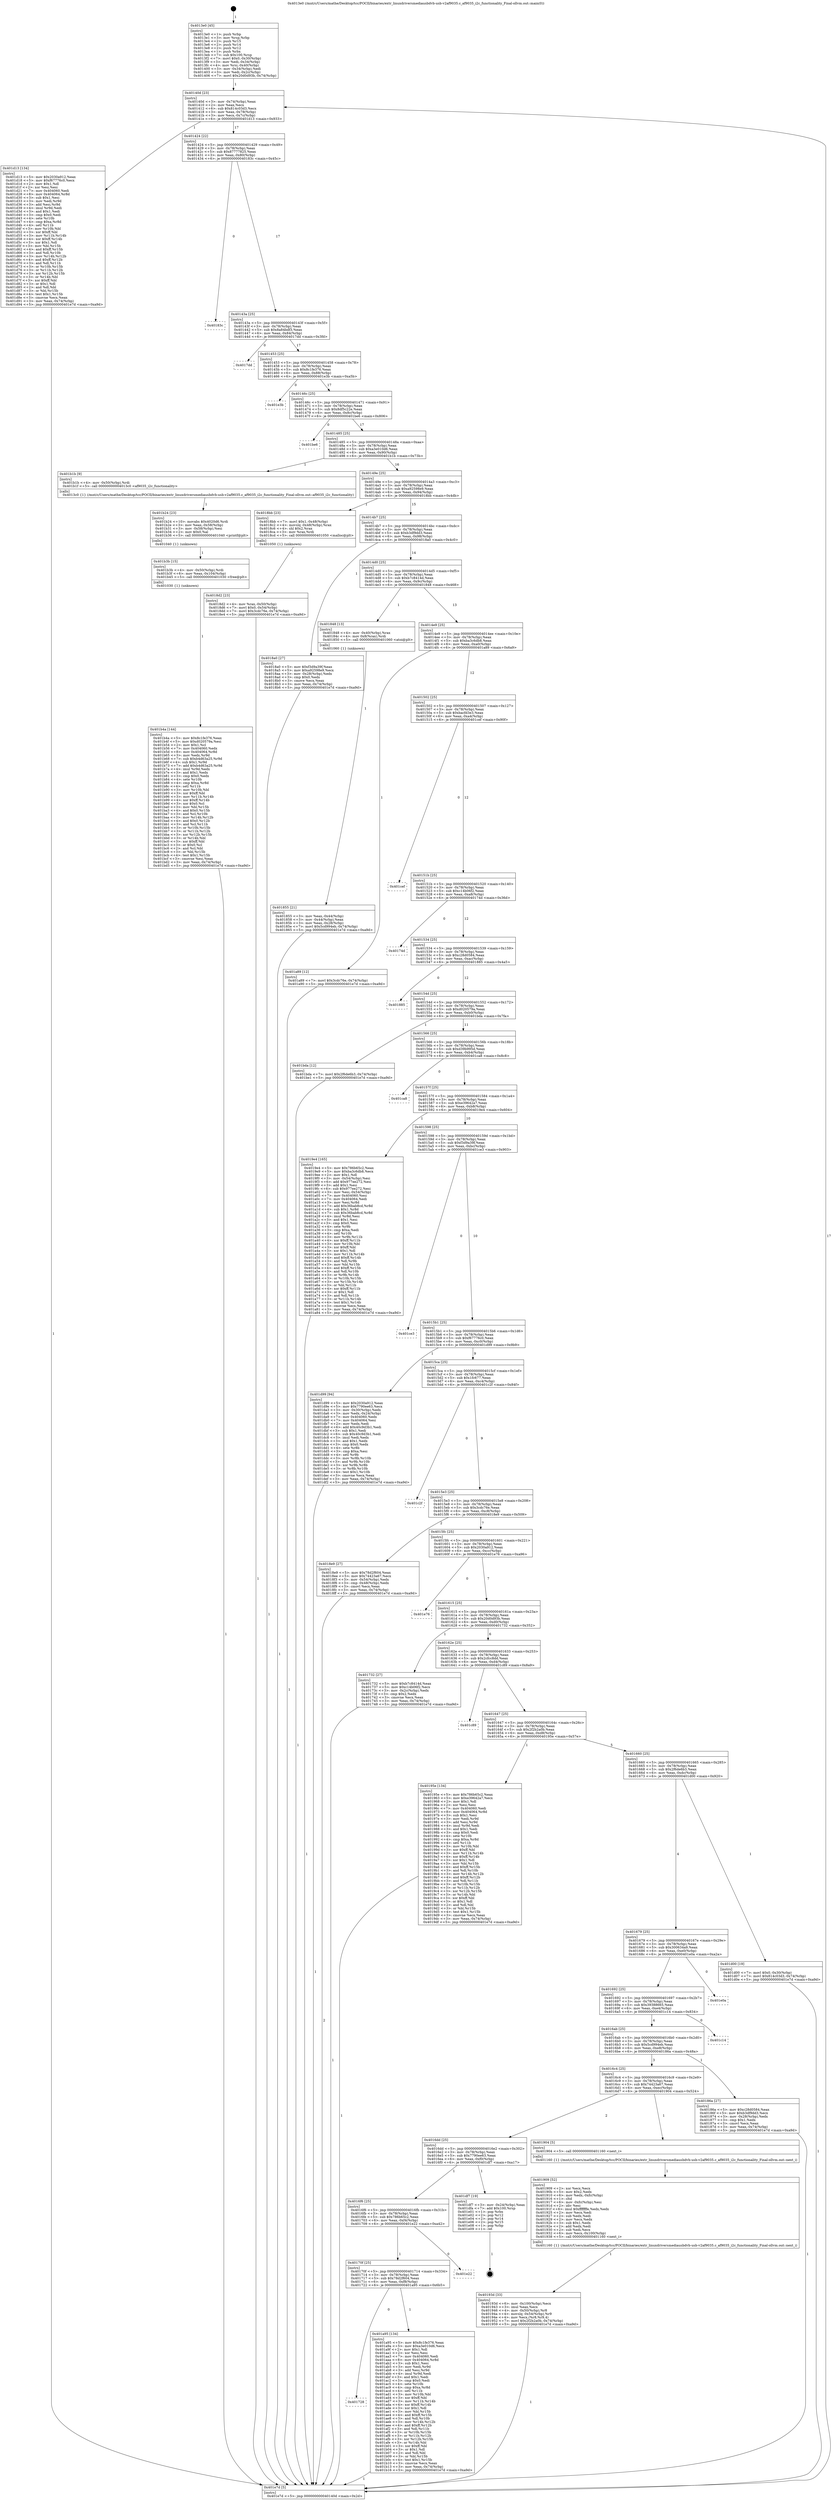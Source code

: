 digraph "0x4013e0" {
  label = "0x4013e0 (/mnt/c/Users/mathe/Desktop/tcc/POCII/binaries/extr_linuxdriversmediausbdvb-usb-v2af9035.c_af9035_i2c_functionality_Final-ollvm.out::main(0))"
  labelloc = "t"
  node[shape=record]

  Entry [label="",width=0.3,height=0.3,shape=circle,fillcolor=black,style=filled]
  "0x40140d" [label="{
     0x40140d [23]\l
     | [instrs]\l
     &nbsp;&nbsp;0x40140d \<+3\>: mov -0x74(%rbp),%eax\l
     &nbsp;&nbsp;0x401410 \<+2\>: mov %eax,%ecx\l
     &nbsp;&nbsp;0x401412 \<+6\>: sub $0x814c03d3,%ecx\l
     &nbsp;&nbsp;0x401418 \<+3\>: mov %eax,-0x78(%rbp)\l
     &nbsp;&nbsp;0x40141b \<+3\>: mov %ecx,-0x7c(%rbp)\l
     &nbsp;&nbsp;0x40141e \<+6\>: je 0000000000401d13 \<main+0x933\>\l
  }"]
  "0x401d13" [label="{
     0x401d13 [134]\l
     | [instrs]\l
     &nbsp;&nbsp;0x401d13 \<+5\>: mov $0x2030a912,%eax\l
     &nbsp;&nbsp;0x401d18 \<+5\>: mov $0xf67776c0,%ecx\l
     &nbsp;&nbsp;0x401d1d \<+2\>: mov $0x1,%dl\l
     &nbsp;&nbsp;0x401d1f \<+2\>: xor %esi,%esi\l
     &nbsp;&nbsp;0x401d21 \<+7\>: mov 0x404060,%edi\l
     &nbsp;&nbsp;0x401d28 \<+8\>: mov 0x404064,%r8d\l
     &nbsp;&nbsp;0x401d30 \<+3\>: sub $0x1,%esi\l
     &nbsp;&nbsp;0x401d33 \<+3\>: mov %edi,%r9d\l
     &nbsp;&nbsp;0x401d36 \<+3\>: add %esi,%r9d\l
     &nbsp;&nbsp;0x401d39 \<+4\>: imul %r9d,%edi\l
     &nbsp;&nbsp;0x401d3d \<+3\>: and $0x1,%edi\l
     &nbsp;&nbsp;0x401d40 \<+3\>: cmp $0x0,%edi\l
     &nbsp;&nbsp;0x401d43 \<+4\>: sete %r10b\l
     &nbsp;&nbsp;0x401d47 \<+4\>: cmp $0xa,%r8d\l
     &nbsp;&nbsp;0x401d4b \<+4\>: setl %r11b\l
     &nbsp;&nbsp;0x401d4f \<+3\>: mov %r10b,%bl\l
     &nbsp;&nbsp;0x401d52 \<+3\>: xor $0xff,%bl\l
     &nbsp;&nbsp;0x401d55 \<+3\>: mov %r11b,%r14b\l
     &nbsp;&nbsp;0x401d58 \<+4\>: xor $0xff,%r14b\l
     &nbsp;&nbsp;0x401d5c \<+3\>: xor $0x1,%dl\l
     &nbsp;&nbsp;0x401d5f \<+3\>: mov %bl,%r15b\l
     &nbsp;&nbsp;0x401d62 \<+4\>: and $0xff,%r15b\l
     &nbsp;&nbsp;0x401d66 \<+3\>: and %dl,%r10b\l
     &nbsp;&nbsp;0x401d69 \<+3\>: mov %r14b,%r12b\l
     &nbsp;&nbsp;0x401d6c \<+4\>: and $0xff,%r12b\l
     &nbsp;&nbsp;0x401d70 \<+3\>: and %dl,%r11b\l
     &nbsp;&nbsp;0x401d73 \<+3\>: or %r10b,%r15b\l
     &nbsp;&nbsp;0x401d76 \<+3\>: or %r11b,%r12b\l
     &nbsp;&nbsp;0x401d79 \<+3\>: xor %r12b,%r15b\l
     &nbsp;&nbsp;0x401d7c \<+3\>: or %r14b,%bl\l
     &nbsp;&nbsp;0x401d7f \<+3\>: xor $0xff,%bl\l
     &nbsp;&nbsp;0x401d82 \<+3\>: or $0x1,%dl\l
     &nbsp;&nbsp;0x401d85 \<+2\>: and %dl,%bl\l
     &nbsp;&nbsp;0x401d87 \<+3\>: or %bl,%r15b\l
     &nbsp;&nbsp;0x401d8a \<+4\>: test $0x1,%r15b\l
     &nbsp;&nbsp;0x401d8e \<+3\>: cmovne %ecx,%eax\l
     &nbsp;&nbsp;0x401d91 \<+3\>: mov %eax,-0x74(%rbp)\l
     &nbsp;&nbsp;0x401d94 \<+5\>: jmp 0000000000401e7d \<main+0xa9d\>\l
  }"]
  "0x401424" [label="{
     0x401424 [22]\l
     | [instrs]\l
     &nbsp;&nbsp;0x401424 \<+5\>: jmp 0000000000401429 \<main+0x49\>\l
     &nbsp;&nbsp;0x401429 \<+3\>: mov -0x78(%rbp),%eax\l
     &nbsp;&nbsp;0x40142c \<+5\>: sub $0x87777825,%eax\l
     &nbsp;&nbsp;0x401431 \<+3\>: mov %eax,-0x80(%rbp)\l
     &nbsp;&nbsp;0x401434 \<+6\>: je 000000000040183c \<main+0x45c\>\l
  }"]
  Exit [label="",width=0.3,height=0.3,shape=circle,fillcolor=black,style=filled,peripheries=2]
  "0x40183c" [label="{
     0x40183c\l
  }", style=dashed]
  "0x40143a" [label="{
     0x40143a [25]\l
     | [instrs]\l
     &nbsp;&nbsp;0x40143a \<+5\>: jmp 000000000040143f \<main+0x5f\>\l
     &nbsp;&nbsp;0x40143f \<+3\>: mov -0x78(%rbp),%eax\l
     &nbsp;&nbsp;0x401442 \<+5\>: sub $0x8a84bdf3,%eax\l
     &nbsp;&nbsp;0x401447 \<+6\>: mov %eax,-0x84(%rbp)\l
     &nbsp;&nbsp;0x40144d \<+6\>: je 00000000004017dd \<main+0x3fd\>\l
  }"]
  "0x401b4a" [label="{
     0x401b4a [144]\l
     | [instrs]\l
     &nbsp;&nbsp;0x401b4a \<+5\>: mov $0x8c1fe376,%eax\l
     &nbsp;&nbsp;0x401b4f \<+5\>: mov $0xd020579a,%esi\l
     &nbsp;&nbsp;0x401b54 \<+2\>: mov $0x1,%cl\l
     &nbsp;&nbsp;0x401b56 \<+7\>: mov 0x404060,%edx\l
     &nbsp;&nbsp;0x401b5d \<+8\>: mov 0x404064,%r8d\l
     &nbsp;&nbsp;0x401b65 \<+3\>: mov %edx,%r9d\l
     &nbsp;&nbsp;0x401b68 \<+7\>: sub $0xb4d63a25,%r9d\l
     &nbsp;&nbsp;0x401b6f \<+4\>: sub $0x1,%r9d\l
     &nbsp;&nbsp;0x401b73 \<+7\>: add $0xb4d63a25,%r9d\l
     &nbsp;&nbsp;0x401b7a \<+4\>: imul %r9d,%edx\l
     &nbsp;&nbsp;0x401b7e \<+3\>: and $0x1,%edx\l
     &nbsp;&nbsp;0x401b81 \<+3\>: cmp $0x0,%edx\l
     &nbsp;&nbsp;0x401b84 \<+4\>: sete %r10b\l
     &nbsp;&nbsp;0x401b88 \<+4\>: cmp $0xa,%r8d\l
     &nbsp;&nbsp;0x401b8c \<+4\>: setl %r11b\l
     &nbsp;&nbsp;0x401b90 \<+3\>: mov %r10b,%bl\l
     &nbsp;&nbsp;0x401b93 \<+3\>: xor $0xff,%bl\l
     &nbsp;&nbsp;0x401b96 \<+3\>: mov %r11b,%r14b\l
     &nbsp;&nbsp;0x401b99 \<+4\>: xor $0xff,%r14b\l
     &nbsp;&nbsp;0x401b9d \<+3\>: xor $0x0,%cl\l
     &nbsp;&nbsp;0x401ba0 \<+3\>: mov %bl,%r15b\l
     &nbsp;&nbsp;0x401ba3 \<+4\>: and $0x0,%r15b\l
     &nbsp;&nbsp;0x401ba7 \<+3\>: and %cl,%r10b\l
     &nbsp;&nbsp;0x401baa \<+3\>: mov %r14b,%r12b\l
     &nbsp;&nbsp;0x401bad \<+4\>: and $0x0,%r12b\l
     &nbsp;&nbsp;0x401bb1 \<+3\>: and %cl,%r11b\l
     &nbsp;&nbsp;0x401bb4 \<+3\>: or %r10b,%r15b\l
     &nbsp;&nbsp;0x401bb7 \<+3\>: or %r11b,%r12b\l
     &nbsp;&nbsp;0x401bba \<+3\>: xor %r12b,%r15b\l
     &nbsp;&nbsp;0x401bbd \<+3\>: or %r14b,%bl\l
     &nbsp;&nbsp;0x401bc0 \<+3\>: xor $0xff,%bl\l
     &nbsp;&nbsp;0x401bc3 \<+3\>: or $0x0,%cl\l
     &nbsp;&nbsp;0x401bc6 \<+2\>: and %cl,%bl\l
     &nbsp;&nbsp;0x401bc8 \<+3\>: or %bl,%r15b\l
     &nbsp;&nbsp;0x401bcb \<+4\>: test $0x1,%r15b\l
     &nbsp;&nbsp;0x401bcf \<+3\>: cmovne %esi,%eax\l
     &nbsp;&nbsp;0x401bd2 \<+3\>: mov %eax,-0x74(%rbp)\l
     &nbsp;&nbsp;0x401bd5 \<+5\>: jmp 0000000000401e7d \<main+0xa9d\>\l
  }"]
  "0x4017dd" [label="{
     0x4017dd\l
  }", style=dashed]
  "0x401453" [label="{
     0x401453 [25]\l
     | [instrs]\l
     &nbsp;&nbsp;0x401453 \<+5\>: jmp 0000000000401458 \<main+0x78\>\l
     &nbsp;&nbsp;0x401458 \<+3\>: mov -0x78(%rbp),%eax\l
     &nbsp;&nbsp;0x40145b \<+5\>: sub $0x8c1fe376,%eax\l
     &nbsp;&nbsp;0x401460 \<+6\>: mov %eax,-0x88(%rbp)\l
     &nbsp;&nbsp;0x401466 \<+6\>: je 0000000000401e3b \<main+0xa5b\>\l
  }"]
  "0x401b3b" [label="{
     0x401b3b [15]\l
     | [instrs]\l
     &nbsp;&nbsp;0x401b3b \<+4\>: mov -0x50(%rbp),%rdi\l
     &nbsp;&nbsp;0x401b3f \<+6\>: mov %eax,-0x104(%rbp)\l
     &nbsp;&nbsp;0x401b45 \<+5\>: call 0000000000401030 \<free@plt\>\l
     | [calls]\l
     &nbsp;&nbsp;0x401030 \{1\} (unknown)\l
  }"]
  "0x401e3b" [label="{
     0x401e3b\l
  }", style=dashed]
  "0x40146c" [label="{
     0x40146c [25]\l
     | [instrs]\l
     &nbsp;&nbsp;0x40146c \<+5\>: jmp 0000000000401471 \<main+0x91\>\l
     &nbsp;&nbsp;0x401471 \<+3\>: mov -0x78(%rbp),%eax\l
     &nbsp;&nbsp;0x401474 \<+5\>: sub $0x8df5c22e,%eax\l
     &nbsp;&nbsp;0x401479 \<+6\>: mov %eax,-0x8c(%rbp)\l
     &nbsp;&nbsp;0x40147f \<+6\>: je 0000000000401be6 \<main+0x806\>\l
  }"]
  "0x401b24" [label="{
     0x401b24 [23]\l
     | [instrs]\l
     &nbsp;&nbsp;0x401b24 \<+10\>: movabs $0x4020d6,%rdi\l
     &nbsp;&nbsp;0x401b2e \<+3\>: mov %eax,-0x58(%rbp)\l
     &nbsp;&nbsp;0x401b31 \<+3\>: mov -0x58(%rbp),%esi\l
     &nbsp;&nbsp;0x401b34 \<+2\>: mov $0x0,%al\l
     &nbsp;&nbsp;0x401b36 \<+5\>: call 0000000000401040 \<printf@plt\>\l
     | [calls]\l
     &nbsp;&nbsp;0x401040 \{1\} (unknown)\l
  }"]
  "0x401be6" [label="{
     0x401be6\l
  }", style=dashed]
  "0x401485" [label="{
     0x401485 [25]\l
     | [instrs]\l
     &nbsp;&nbsp;0x401485 \<+5\>: jmp 000000000040148a \<main+0xaa\>\l
     &nbsp;&nbsp;0x40148a \<+3\>: mov -0x78(%rbp),%eax\l
     &nbsp;&nbsp;0x40148d \<+5\>: sub $0xa3e010d6,%eax\l
     &nbsp;&nbsp;0x401492 \<+6\>: mov %eax,-0x90(%rbp)\l
     &nbsp;&nbsp;0x401498 \<+6\>: je 0000000000401b1b \<main+0x73b\>\l
  }"]
  "0x401728" [label="{
     0x401728\l
  }", style=dashed]
  "0x401b1b" [label="{
     0x401b1b [9]\l
     | [instrs]\l
     &nbsp;&nbsp;0x401b1b \<+4\>: mov -0x50(%rbp),%rdi\l
     &nbsp;&nbsp;0x401b1f \<+5\>: call 00000000004013c0 \<af9035_i2c_functionality\>\l
     | [calls]\l
     &nbsp;&nbsp;0x4013c0 \{1\} (/mnt/c/Users/mathe/Desktop/tcc/POCII/binaries/extr_linuxdriversmediausbdvb-usb-v2af9035.c_af9035_i2c_functionality_Final-ollvm.out::af9035_i2c_functionality)\l
  }"]
  "0x40149e" [label="{
     0x40149e [25]\l
     | [instrs]\l
     &nbsp;&nbsp;0x40149e \<+5\>: jmp 00000000004014a3 \<main+0xc3\>\l
     &nbsp;&nbsp;0x4014a3 \<+3\>: mov -0x78(%rbp),%eax\l
     &nbsp;&nbsp;0x4014a6 \<+5\>: sub $0xa92598e9,%eax\l
     &nbsp;&nbsp;0x4014ab \<+6\>: mov %eax,-0x94(%rbp)\l
     &nbsp;&nbsp;0x4014b1 \<+6\>: je 00000000004018bb \<main+0x4db\>\l
  }"]
  "0x401a95" [label="{
     0x401a95 [134]\l
     | [instrs]\l
     &nbsp;&nbsp;0x401a95 \<+5\>: mov $0x8c1fe376,%eax\l
     &nbsp;&nbsp;0x401a9a \<+5\>: mov $0xa3e010d6,%ecx\l
     &nbsp;&nbsp;0x401a9f \<+2\>: mov $0x1,%dl\l
     &nbsp;&nbsp;0x401aa1 \<+2\>: xor %esi,%esi\l
     &nbsp;&nbsp;0x401aa3 \<+7\>: mov 0x404060,%edi\l
     &nbsp;&nbsp;0x401aaa \<+8\>: mov 0x404064,%r8d\l
     &nbsp;&nbsp;0x401ab2 \<+3\>: sub $0x1,%esi\l
     &nbsp;&nbsp;0x401ab5 \<+3\>: mov %edi,%r9d\l
     &nbsp;&nbsp;0x401ab8 \<+3\>: add %esi,%r9d\l
     &nbsp;&nbsp;0x401abb \<+4\>: imul %r9d,%edi\l
     &nbsp;&nbsp;0x401abf \<+3\>: and $0x1,%edi\l
     &nbsp;&nbsp;0x401ac2 \<+3\>: cmp $0x0,%edi\l
     &nbsp;&nbsp;0x401ac5 \<+4\>: sete %r10b\l
     &nbsp;&nbsp;0x401ac9 \<+4\>: cmp $0xa,%r8d\l
     &nbsp;&nbsp;0x401acd \<+4\>: setl %r11b\l
     &nbsp;&nbsp;0x401ad1 \<+3\>: mov %r10b,%bl\l
     &nbsp;&nbsp;0x401ad4 \<+3\>: xor $0xff,%bl\l
     &nbsp;&nbsp;0x401ad7 \<+3\>: mov %r11b,%r14b\l
     &nbsp;&nbsp;0x401ada \<+4\>: xor $0xff,%r14b\l
     &nbsp;&nbsp;0x401ade \<+3\>: xor $0x1,%dl\l
     &nbsp;&nbsp;0x401ae1 \<+3\>: mov %bl,%r15b\l
     &nbsp;&nbsp;0x401ae4 \<+4\>: and $0xff,%r15b\l
     &nbsp;&nbsp;0x401ae8 \<+3\>: and %dl,%r10b\l
     &nbsp;&nbsp;0x401aeb \<+3\>: mov %r14b,%r12b\l
     &nbsp;&nbsp;0x401aee \<+4\>: and $0xff,%r12b\l
     &nbsp;&nbsp;0x401af2 \<+3\>: and %dl,%r11b\l
     &nbsp;&nbsp;0x401af5 \<+3\>: or %r10b,%r15b\l
     &nbsp;&nbsp;0x401af8 \<+3\>: or %r11b,%r12b\l
     &nbsp;&nbsp;0x401afb \<+3\>: xor %r12b,%r15b\l
     &nbsp;&nbsp;0x401afe \<+3\>: or %r14b,%bl\l
     &nbsp;&nbsp;0x401b01 \<+3\>: xor $0xff,%bl\l
     &nbsp;&nbsp;0x401b04 \<+3\>: or $0x1,%dl\l
     &nbsp;&nbsp;0x401b07 \<+2\>: and %dl,%bl\l
     &nbsp;&nbsp;0x401b09 \<+3\>: or %bl,%r15b\l
     &nbsp;&nbsp;0x401b0c \<+4\>: test $0x1,%r15b\l
     &nbsp;&nbsp;0x401b10 \<+3\>: cmovne %ecx,%eax\l
     &nbsp;&nbsp;0x401b13 \<+3\>: mov %eax,-0x74(%rbp)\l
     &nbsp;&nbsp;0x401b16 \<+5\>: jmp 0000000000401e7d \<main+0xa9d\>\l
  }"]
  "0x4018bb" [label="{
     0x4018bb [23]\l
     | [instrs]\l
     &nbsp;&nbsp;0x4018bb \<+7\>: movl $0x1,-0x48(%rbp)\l
     &nbsp;&nbsp;0x4018c2 \<+4\>: movslq -0x48(%rbp),%rax\l
     &nbsp;&nbsp;0x4018c6 \<+4\>: shl $0x2,%rax\l
     &nbsp;&nbsp;0x4018ca \<+3\>: mov %rax,%rdi\l
     &nbsp;&nbsp;0x4018cd \<+5\>: call 0000000000401050 \<malloc@plt\>\l
     | [calls]\l
     &nbsp;&nbsp;0x401050 \{1\} (unknown)\l
  }"]
  "0x4014b7" [label="{
     0x4014b7 [25]\l
     | [instrs]\l
     &nbsp;&nbsp;0x4014b7 \<+5\>: jmp 00000000004014bc \<main+0xdc\>\l
     &nbsp;&nbsp;0x4014bc \<+3\>: mov -0x78(%rbp),%eax\l
     &nbsp;&nbsp;0x4014bf \<+5\>: sub $0xb3df9dd3,%eax\l
     &nbsp;&nbsp;0x4014c4 \<+6\>: mov %eax,-0x98(%rbp)\l
     &nbsp;&nbsp;0x4014ca \<+6\>: je 00000000004018a0 \<main+0x4c0\>\l
  }"]
  "0x40170f" [label="{
     0x40170f [25]\l
     | [instrs]\l
     &nbsp;&nbsp;0x40170f \<+5\>: jmp 0000000000401714 \<main+0x334\>\l
     &nbsp;&nbsp;0x401714 \<+3\>: mov -0x78(%rbp),%eax\l
     &nbsp;&nbsp;0x401717 \<+5\>: sub $0x78d2f604,%eax\l
     &nbsp;&nbsp;0x40171c \<+6\>: mov %eax,-0xf8(%rbp)\l
     &nbsp;&nbsp;0x401722 \<+6\>: je 0000000000401a95 \<main+0x6b5\>\l
  }"]
  "0x4018a0" [label="{
     0x4018a0 [27]\l
     | [instrs]\l
     &nbsp;&nbsp;0x4018a0 \<+5\>: mov $0xf3d9a39f,%eax\l
     &nbsp;&nbsp;0x4018a5 \<+5\>: mov $0xa92598e9,%ecx\l
     &nbsp;&nbsp;0x4018aa \<+3\>: mov -0x28(%rbp),%edx\l
     &nbsp;&nbsp;0x4018ad \<+3\>: cmp $0x0,%edx\l
     &nbsp;&nbsp;0x4018b0 \<+3\>: cmove %ecx,%eax\l
     &nbsp;&nbsp;0x4018b3 \<+3\>: mov %eax,-0x74(%rbp)\l
     &nbsp;&nbsp;0x4018b6 \<+5\>: jmp 0000000000401e7d \<main+0xa9d\>\l
  }"]
  "0x4014d0" [label="{
     0x4014d0 [25]\l
     | [instrs]\l
     &nbsp;&nbsp;0x4014d0 \<+5\>: jmp 00000000004014d5 \<main+0xf5\>\l
     &nbsp;&nbsp;0x4014d5 \<+3\>: mov -0x78(%rbp),%eax\l
     &nbsp;&nbsp;0x4014d8 \<+5\>: sub $0xb7c8414d,%eax\l
     &nbsp;&nbsp;0x4014dd \<+6\>: mov %eax,-0x9c(%rbp)\l
     &nbsp;&nbsp;0x4014e3 \<+6\>: je 0000000000401848 \<main+0x468\>\l
  }"]
  "0x401e22" [label="{
     0x401e22\l
  }", style=dashed]
  "0x401848" [label="{
     0x401848 [13]\l
     | [instrs]\l
     &nbsp;&nbsp;0x401848 \<+4\>: mov -0x40(%rbp),%rax\l
     &nbsp;&nbsp;0x40184c \<+4\>: mov 0x8(%rax),%rdi\l
     &nbsp;&nbsp;0x401850 \<+5\>: call 0000000000401060 \<atoi@plt\>\l
     | [calls]\l
     &nbsp;&nbsp;0x401060 \{1\} (unknown)\l
  }"]
  "0x4014e9" [label="{
     0x4014e9 [25]\l
     | [instrs]\l
     &nbsp;&nbsp;0x4014e9 \<+5\>: jmp 00000000004014ee \<main+0x10e\>\l
     &nbsp;&nbsp;0x4014ee \<+3\>: mov -0x78(%rbp),%eax\l
     &nbsp;&nbsp;0x4014f1 \<+5\>: sub $0xba3c6db8,%eax\l
     &nbsp;&nbsp;0x4014f6 \<+6\>: mov %eax,-0xa0(%rbp)\l
     &nbsp;&nbsp;0x4014fc \<+6\>: je 0000000000401a89 \<main+0x6a9\>\l
  }"]
  "0x4016f6" [label="{
     0x4016f6 [25]\l
     | [instrs]\l
     &nbsp;&nbsp;0x4016f6 \<+5\>: jmp 00000000004016fb \<main+0x31b\>\l
     &nbsp;&nbsp;0x4016fb \<+3\>: mov -0x78(%rbp),%eax\l
     &nbsp;&nbsp;0x4016fe \<+5\>: sub $0x786b65c2,%eax\l
     &nbsp;&nbsp;0x401703 \<+6\>: mov %eax,-0xf4(%rbp)\l
     &nbsp;&nbsp;0x401709 \<+6\>: je 0000000000401e22 \<main+0xa42\>\l
  }"]
  "0x401a89" [label="{
     0x401a89 [12]\l
     | [instrs]\l
     &nbsp;&nbsp;0x401a89 \<+7\>: movl $0x3cdc76e,-0x74(%rbp)\l
     &nbsp;&nbsp;0x401a90 \<+5\>: jmp 0000000000401e7d \<main+0xa9d\>\l
  }"]
  "0x401502" [label="{
     0x401502 [25]\l
     | [instrs]\l
     &nbsp;&nbsp;0x401502 \<+5\>: jmp 0000000000401507 \<main+0x127\>\l
     &nbsp;&nbsp;0x401507 \<+3\>: mov -0x78(%rbp),%eax\l
     &nbsp;&nbsp;0x40150a \<+5\>: sub $0xbacfd3e3,%eax\l
     &nbsp;&nbsp;0x40150f \<+6\>: mov %eax,-0xa4(%rbp)\l
     &nbsp;&nbsp;0x401515 \<+6\>: je 0000000000401cef \<main+0x90f\>\l
  }"]
  "0x401df7" [label="{
     0x401df7 [19]\l
     | [instrs]\l
     &nbsp;&nbsp;0x401df7 \<+3\>: mov -0x24(%rbp),%eax\l
     &nbsp;&nbsp;0x401dfa \<+7\>: add $0x100,%rsp\l
     &nbsp;&nbsp;0x401e01 \<+1\>: pop %rbx\l
     &nbsp;&nbsp;0x401e02 \<+2\>: pop %r12\l
     &nbsp;&nbsp;0x401e04 \<+2\>: pop %r14\l
     &nbsp;&nbsp;0x401e06 \<+2\>: pop %r15\l
     &nbsp;&nbsp;0x401e08 \<+1\>: pop %rbp\l
     &nbsp;&nbsp;0x401e09 \<+1\>: ret\l
  }"]
  "0x401cef" [label="{
     0x401cef\l
  }", style=dashed]
  "0x40151b" [label="{
     0x40151b [25]\l
     | [instrs]\l
     &nbsp;&nbsp;0x40151b \<+5\>: jmp 0000000000401520 \<main+0x140\>\l
     &nbsp;&nbsp;0x401520 \<+3\>: mov -0x78(%rbp),%eax\l
     &nbsp;&nbsp;0x401523 \<+5\>: sub $0xc14b06f2,%eax\l
     &nbsp;&nbsp;0x401528 \<+6\>: mov %eax,-0xa8(%rbp)\l
     &nbsp;&nbsp;0x40152e \<+6\>: je 000000000040174d \<main+0x36d\>\l
  }"]
  "0x40193d" [label="{
     0x40193d [33]\l
     | [instrs]\l
     &nbsp;&nbsp;0x40193d \<+6\>: mov -0x100(%rbp),%ecx\l
     &nbsp;&nbsp;0x401943 \<+3\>: imul %eax,%ecx\l
     &nbsp;&nbsp;0x401946 \<+4\>: mov -0x50(%rbp),%r8\l
     &nbsp;&nbsp;0x40194a \<+4\>: movslq -0x54(%rbp),%r9\l
     &nbsp;&nbsp;0x40194e \<+4\>: mov %ecx,(%r8,%r9,4)\l
     &nbsp;&nbsp;0x401952 \<+7\>: movl $0x2f2b2a0b,-0x74(%rbp)\l
     &nbsp;&nbsp;0x401959 \<+5\>: jmp 0000000000401e7d \<main+0xa9d\>\l
  }"]
  "0x40174d" [label="{
     0x40174d\l
  }", style=dashed]
  "0x401534" [label="{
     0x401534 [25]\l
     | [instrs]\l
     &nbsp;&nbsp;0x401534 \<+5\>: jmp 0000000000401539 \<main+0x159\>\l
     &nbsp;&nbsp;0x401539 \<+3\>: mov -0x78(%rbp),%eax\l
     &nbsp;&nbsp;0x40153c \<+5\>: sub $0xc28d0584,%eax\l
     &nbsp;&nbsp;0x401541 \<+6\>: mov %eax,-0xac(%rbp)\l
     &nbsp;&nbsp;0x401547 \<+6\>: je 0000000000401885 \<main+0x4a5\>\l
  }"]
  "0x401909" [label="{
     0x401909 [52]\l
     | [instrs]\l
     &nbsp;&nbsp;0x401909 \<+2\>: xor %ecx,%ecx\l
     &nbsp;&nbsp;0x40190b \<+5\>: mov $0x2,%edx\l
     &nbsp;&nbsp;0x401910 \<+6\>: mov %edx,-0xfc(%rbp)\l
     &nbsp;&nbsp;0x401916 \<+1\>: cltd\l
     &nbsp;&nbsp;0x401917 \<+6\>: mov -0xfc(%rbp),%esi\l
     &nbsp;&nbsp;0x40191d \<+2\>: idiv %esi\l
     &nbsp;&nbsp;0x40191f \<+6\>: imul $0xfffffffe,%edx,%edx\l
     &nbsp;&nbsp;0x401925 \<+2\>: mov %ecx,%edi\l
     &nbsp;&nbsp;0x401927 \<+2\>: sub %edx,%edi\l
     &nbsp;&nbsp;0x401929 \<+2\>: mov %ecx,%edx\l
     &nbsp;&nbsp;0x40192b \<+3\>: sub $0x1,%edx\l
     &nbsp;&nbsp;0x40192e \<+2\>: add %edx,%edi\l
     &nbsp;&nbsp;0x401930 \<+2\>: sub %edi,%ecx\l
     &nbsp;&nbsp;0x401932 \<+6\>: mov %ecx,-0x100(%rbp)\l
     &nbsp;&nbsp;0x401938 \<+5\>: call 0000000000401160 \<next_i\>\l
     | [calls]\l
     &nbsp;&nbsp;0x401160 \{1\} (/mnt/c/Users/mathe/Desktop/tcc/POCII/binaries/extr_linuxdriversmediausbdvb-usb-v2af9035.c_af9035_i2c_functionality_Final-ollvm.out::next_i)\l
  }"]
  "0x401885" [label="{
     0x401885\l
  }", style=dashed]
  "0x40154d" [label="{
     0x40154d [25]\l
     | [instrs]\l
     &nbsp;&nbsp;0x40154d \<+5\>: jmp 0000000000401552 \<main+0x172\>\l
     &nbsp;&nbsp;0x401552 \<+3\>: mov -0x78(%rbp),%eax\l
     &nbsp;&nbsp;0x401555 \<+5\>: sub $0xd020579a,%eax\l
     &nbsp;&nbsp;0x40155a \<+6\>: mov %eax,-0xb0(%rbp)\l
     &nbsp;&nbsp;0x401560 \<+6\>: je 0000000000401bda \<main+0x7fa\>\l
  }"]
  "0x4016dd" [label="{
     0x4016dd [25]\l
     | [instrs]\l
     &nbsp;&nbsp;0x4016dd \<+5\>: jmp 00000000004016e2 \<main+0x302\>\l
     &nbsp;&nbsp;0x4016e2 \<+3\>: mov -0x78(%rbp),%eax\l
     &nbsp;&nbsp;0x4016e5 \<+5\>: sub $0x7790ee63,%eax\l
     &nbsp;&nbsp;0x4016ea \<+6\>: mov %eax,-0xf0(%rbp)\l
     &nbsp;&nbsp;0x4016f0 \<+6\>: je 0000000000401df7 \<main+0xa17\>\l
  }"]
  "0x401bda" [label="{
     0x401bda [12]\l
     | [instrs]\l
     &nbsp;&nbsp;0x401bda \<+7\>: movl $0x2f6de6b3,-0x74(%rbp)\l
     &nbsp;&nbsp;0x401be1 \<+5\>: jmp 0000000000401e7d \<main+0xa9d\>\l
  }"]
  "0x401566" [label="{
     0x401566 [25]\l
     | [instrs]\l
     &nbsp;&nbsp;0x401566 \<+5\>: jmp 000000000040156b \<main+0x18b\>\l
     &nbsp;&nbsp;0x40156b \<+3\>: mov -0x78(%rbp),%eax\l
     &nbsp;&nbsp;0x40156e \<+5\>: sub $0xd39b995d,%eax\l
     &nbsp;&nbsp;0x401573 \<+6\>: mov %eax,-0xb4(%rbp)\l
     &nbsp;&nbsp;0x401579 \<+6\>: je 0000000000401ca8 \<main+0x8c8\>\l
  }"]
  "0x401904" [label="{
     0x401904 [5]\l
     | [instrs]\l
     &nbsp;&nbsp;0x401904 \<+5\>: call 0000000000401160 \<next_i\>\l
     | [calls]\l
     &nbsp;&nbsp;0x401160 \{1\} (/mnt/c/Users/mathe/Desktop/tcc/POCII/binaries/extr_linuxdriversmediausbdvb-usb-v2af9035.c_af9035_i2c_functionality_Final-ollvm.out::next_i)\l
  }"]
  "0x401ca8" [label="{
     0x401ca8\l
  }", style=dashed]
  "0x40157f" [label="{
     0x40157f [25]\l
     | [instrs]\l
     &nbsp;&nbsp;0x40157f \<+5\>: jmp 0000000000401584 \<main+0x1a4\>\l
     &nbsp;&nbsp;0x401584 \<+3\>: mov -0x78(%rbp),%eax\l
     &nbsp;&nbsp;0x401587 \<+5\>: sub $0xe39642a7,%eax\l
     &nbsp;&nbsp;0x40158c \<+6\>: mov %eax,-0xb8(%rbp)\l
     &nbsp;&nbsp;0x401592 \<+6\>: je 00000000004019e4 \<main+0x604\>\l
  }"]
  "0x4018d2" [label="{
     0x4018d2 [23]\l
     | [instrs]\l
     &nbsp;&nbsp;0x4018d2 \<+4\>: mov %rax,-0x50(%rbp)\l
     &nbsp;&nbsp;0x4018d6 \<+7\>: movl $0x0,-0x54(%rbp)\l
     &nbsp;&nbsp;0x4018dd \<+7\>: movl $0x3cdc76e,-0x74(%rbp)\l
     &nbsp;&nbsp;0x4018e4 \<+5\>: jmp 0000000000401e7d \<main+0xa9d\>\l
  }"]
  "0x4019e4" [label="{
     0x4019e4 [165]\l
     | [instrs]\l
     &nbsp;&nbsp;0x4019e4 \<+5\>: mov $0x786b65c2,%eax\l
     &nbsp;&nbsp;0x4019e9 \<+5\>: mov $0xba3c6db8,%ecx\l
     &nbsp;&nbsp;0x4019ee \<+2\>: mov $0x1,%dl\l
     &nbsp;&nbsp;0x4019f0 \<+3\>: mov -0x54(%rbp),%esi\l
     &nbsp;&nbsp;0x4019f3 \<+6\>: add $0x977ee272,%esi\l
     &nbsp;&nbsp;0x4019f9 \<+3\>: add $0x1,%esi\l
     &nbsp;&nbsp;0x4019fc \<+6\>: sub $0x977ee272,%esi\l
     &nbsp;&nbsp;0x401a02 \<+3\>: mov %esi,-0x54(%rbp)\l
     &nbsp;&nbsp;0x401a05 \<+7\>: mov 0x404060,%esi\l
     &nbsp;&nbsp;0x401a0c \<+7\>: mov 0x404064,%edi\l
     &nbsp;&nbsp;0x401a13 \<+3\>: mov %esi,%r8d\l
     &nbsp;&nbsp;0x401a16 \<+7\>: add $0x36bab8cd,%r8d\l
     &nbsp;&nbsp;0x401a1d \<+4\>: sub $0x1,%r8d\l
     &nbsp;&nbsp;0x401a21 \<+7\>: sub $0x36bab8cd,%r8d\l
     &nbsp;&nbsp;0x401a28 \<+4\>: imul %r8d,%esi\l
     &nbsp;&nbsp;0x401a2c \<+3\>: and $0x1,%esi\l
     &nbsp;&nbsp;0x401a2f \<+3\>: cmp $0x0,%esi\l
     &nbsp;&nbsp;0x401a32 \<+4\>: sete %r9b\l
     &nbsp;&nbsp;0x401a36 \<+3\>: cmp $0xa,%edi\l
     &nbsp;&nbsp;0x401a39 \<+4\>: setl %r10b\l
     &nbsp;&nbsp;0x401a3d \<+3\>: mov %r9b,%r11b\l
     &nbsp;&nbsp;0x401a40 \<+4\>: xor $0xff,%r11b\l
     &nbsp;&nbsp;0x401a44 \<+3\>: mov %r10b,%bl\l
     &nbsp;&nbsp;0x401a47 \<+3\>: xor $0xff,%bl\l
     &nbsp;&nbsp;0x401a4a \<+3\>: xor $0x1,%dl\l
     &nbsp;&nbsp;0x401a4d \<+3\>: mov %r11b,%r14b\l
     &nbsp;&nbsp;0x401a50 \<+4\>: and $0xff,%r14b\l
     &nbsp;&nbsp;0x401a54 \<+3\>: and %dl,%r9b\l
     &nbsp;&nbsp;0x401a57 \<+3\>: mov %bl,%r15b\l
     &nbsp;&nbsp;0x401a5a \<+4\>: and $0xff,%r15b\l
     &nbsp;&nbsp;0x401a5e \<+3\>: and %dl,%r10b\l
     &nbsp;&nbsp;0x401a61 \<+3\>: or %r9b,%r14b\l
     &nbsp;&nbsp;0x401a64 \<+3\>: or %r10b,%r15b\l
     &nbsp;&nbsp;0x401a67 \<+3\>: xor %r15b,%r14b\l
     &nbsp;&nbsp;0x401a6a \<+3\>: or %bl,%r11b\l
     &nbsp;&nbsp;0x401a6d \<+4\>: xor $0xff,%r11b\l
     &nbsp;&nbsp;0x401a71 \<+3\>: or $0x1,%dl\l
     &nbsp;&nbsp;0x401a74 \<+3\>: and %dl,%r11b\l
     &nbsp;&nbsp;0x401a77 \<+3\>: or %r11b,%r14b\l
     &nbsp;&nbsp;0x401a7a \<+4\>: test $0x1,%r14b\l
     &nbsp;&nbsp;0x401a7e \<+3\>: cmovne %ecx,%eax\l
     &nbsp;&nbsp;0x401a81 \<+3\>: mov %eax,-0x74(%rbp)\l
     &nbsp;&nbsp;0x401a84 \<+5\>: jmp 0000000000401e7d \<main+0xa9d\>\l
  }"]
  "0x401598" [label="{
     0x401598 [25]\l
     | [instrs]\l
     &nbsp;&nbsp;0x401598 \<+5\>: jmp 000000000040159d \<main+0x1bd\>\l
     &nbsp;&nbsp;0x40159d \<+3\>: mov -0x78(%rbp),%eax\l
     &nbsp;&nbsp;0x4015a0 \<+5\>: sub $0xf3d9a39f,%eax\l
     &nbsp;&nbsp;0x4015a5 \<+6\>: mov %eax,-0xbc(%rbp)\l
     &nbsp;&nbsp;0x4015ab \<+6\>: je 0000000000401ce3 \<main+0x903\>\l
  }"]
  "0x4016c4" [label="{
     0x4016c4 [25]\l
     | [instrs]\l
     &nbsp;&nbsp;0x4016c4 \<+5\>: jmp 00000000004016c9 \<main+0x2e9\>\l
     &nbsp;&nbsp;0x4016c9 \<+3\>: mov -0x78(%rbp),%eax\l
     &nbsp;&nbsp;0x4016cc \<+5\>: sub $0x74423a67,%eax\l
     &nbsp;&nbsp;0x4016d1 \<+6\>: mov %eax,-0xec(%rbp)\l
     &nbsp;&nbsp;0x4016d7 \<+6\>: je 0000000000401904 \<main+0x524\>\l
  }"]
  "0x401ce3" [label="{
     0x401ce3\l
  }", style=dashed]
  "0x4015b1" [label="{
     0x4015b1 [25]\l
     | [instrs]\l
     &nbsp;&nbsp;0x4015b1 \<+5\>: jmp 00000000004015b6 \<main+0x1d6\>\l
     &nbsp;&nbsp;0x4015b6 \<+3\>: mov -0x78(%rbp),%eax\l
     &nbsp;&nbsp;0x4015b9 \<+5\>: sub $0xf67776c0,%eax\l
     &nbsp;&nbsp;0x4015be \<+6\>: mov %eax,-0xc0(%rbp)\l
     &nbsp;&nbsp;0x4015c4 \<+6\>: je 0000000000401d99 \<main+0x9b9\>\l
  }"]
  "0x40186a" [label="{
     0x40186a [27]\l
     | [instrs]\l
     &nbsp;&nbsp;0x40186a \<+5\>: mov $0xc28d0584,%eax\l
     &nbsp;&nbsp;0x40186f \<+5\>: mov $0xb3df9dd3,%ecx\l
     &nbsp;&nbsp;0x401874 \<+3\>: mov -0x28(%rbp),%edx\l
     &nbsp;&nbsp;0x401877 \<+3\>: cmp $0x1,%edx\l
     &nbsp;&nbsp;0x40187a \<+3\>: cmovl %ecx,%eax\l
     &nbsp;&nbsp;0x40187d \<+3\>: mov %eax,-0x74(%rbp)\l
     &nbsp;&nbsp;0x401880 \<+5\>: jmp 0000000000401e7d \<main+0xa9d\>\l
  }"]
  "0x401d99" [label="{
     0x401d99 [94]\l
     | [instrs]\l
     &nbsp;&nbsp;0x401d99 \<+5\>: mov $0x2030a912,%eax\l
     &nbsp;&nbsp;0x401d9e \<+5\>: mov $0x7790ee63,%ecx\l
     &nbsp;&nbsp;0x401da3 \<+3\>: mov -0x30(%rbp),%edx\l
     &nbsp;&nbsp;0x401da6 \<+3\>: mov %edx,-0x24(%rbp)\l
     &nbsp;&nbsp;0x401da9 \<+7\>: mov 0x404060,%edx\l
     &nbsp;&nbsp;0x401db0 \<+7\>: mov 0x404064,%esi\l
     &nbsp;&nbsp;0x401db7 \<+2\>: mov %edx,%edi\l
     &nbsp;&nbsp;0x401db9 \<+6\>: add $0x40c9d3b1,%edi\l
     &nbsp;&nbsp;0x401dbf \<+3\>: sub $0x1,%edi\l
     &nbsp;&nbsp;0x401dc2 \<+6\>: sub $0x40c9d3b1,%edi\l
     &nbsp;&nbsp;0x401dc8 \<+3\>: imul %edi,%edx\l
     &nbsp;&nbsp;0x401dcb \<+3\>: and $0x1,%edx\l
     &nbsp;&nbsp;0x401dce \<+3\>: cmp $0x0,%edx\l
     &nbsp;&nbsp;0x401dd1 \<+4\>: sete %r8b\l
     &nbsp;&nbsp;0x401dd5 \<+3\>: cmp $0xa,%esi\l
     &nbsp;&nbsp;0x401dd8 \<+4\>: setl %r9b\l
     &nbsp;&nbsp;0x401ddc \<+3\>: mov %r8b,%r10b\l
     &nbsp;&nbsp;0x401ddf \<+3\>: and %r9b,%r10b\l
     &nbsp;&nbsp;0x401de2 \<+3\>: xor %r9b,%r8b\l
     &nbsp;&nbsp;0x401de5 \<+3\>: or %r8b,%r10b\l
     &nbsp;&nbsp;0x401de8 \<+4\>: test $0x1,%r10b\l
     &nbsp;&nbsp;0x401dec \<+3\>: cmovne %ecx,%eax\l
     &nbsp;&nbsp;0x401def \<+3\>: mov %eax,-0x74(%rbp)\l
     &nbsp;&nbsp;0x401df2 \<+5\>: jmp 0000000000401e7d \<main+0xa9d\>\l
  }"]
  "0x4015ca" [label="{
     0x4015ca [25]\l
     | [instrs]\l
     &nbsp;&nbsp;0x4015ca \<+5\>: jmp 00000000004015cf \<main+0x1ef\>\l
     &nbsp;&nbsp;0x4015cf \<+3\>: mov -0x78(%rbp),%eax\l
     &nbsp;&nbsp;0x4015d2 \<+5\>: sub $0x1fc677,%eax\l
     &nbsp;&nbsp;0x4015d7 \<+6\>: mov %eax,-0xc4(%rbp)\l
     &nbsp;&nbsp;0x4015dd \<+6\>: je 0000000000401c2f \<main+0x84f\>\l
  }"]
  "0x4016ab" [label="{
     0x4016ab [25]\l
     | [instrs]\l
     &nbsp;&nbsp;0x4016ab \<+5\>: jmp 00000000004016b0 \<main+0x2d0\>\l
     &nbsp;&nbsp;0x4016b0 \<+3\>: mov -0x78(%rbp),%eax\l
     &nbsp;&nbsp;0x4016b3 \<+5\>: sub $0x5cd994eb,%eax\l
     &nbsp;&nbsp;0x4016b8 \<+6\>: mov %eax,-0xe8(%rbp)\l
     &nbsp;&nbsp;0x4016be \<+6\>: je 000000000040186a \<main+0x48a\>\l
  }"]
  "0x401c2f" [label="{
     0x401c2f\l
  }", style=dashed]
  "0x4015e3" [label="{
     0x4015e3 [25]\l
     | [instrs]\l
     &nbsp;&nbsp;0x4015e3 \<+5\>: jmp 00000000004015e8 \<main+0x208\>\l
     &nbsp;&nbsp;0x4015e8 \<+3\>: mov -0x78(%rbp),%eax\l
     &nbsp;&nbsp;0x4015eb \<+5\>: sub $0x3cdc76e,%eax\l
     &nbsp;&nbsp;0x4015f0 \<+6\>: mov %eax,-0xc8(%rbp)\l
     &nbsp;&nbsp;0x4015f6 \<+6\>: je 00000000004018e9 \<main+0x509\>\l
  }"]
  "0x401c14" [label="{
     0x401c14\l
  }", style=dashed]
  "0x4018e9" [label="{
     0x4018e9 [27]\l
     | [instrs]\l
     &nbsp;&nbsp;0x4018e9 \<+5\>: mov $0x78d2f604,%eax\l
     &nbsp;&nbsp;0x4018ee \<+5\>: mov $0x74423a67,%ecx\l
     &nbsp;&nbsp;0x4018f3 \<+3\>: mov -0x54(%rbp),%edx\l
     &nbsp;&nbsp;0x4018f6 \<+3\>: cmp -0x48(%rbp),%edx\l
     &nbsp;&nbsp;0x4018f9 \<+3\>: cmovl %ecx,%eax\l
     &nbsp;&nbsp;0x4018fc \<+3\>: mov %eax,-0x74(%rbp)\l
     &nbsp;&nbsp;0x4018ff \<+5\>: jmp 0000000000401e7d \<main+0xa9d\>\l
  }"]
  "0x4015fc" [label="{
     0x4015fc [25]\l
     | [instrs]\l
     &nbsp;&nbsp;0x4015fc \<+5\>: jmp 0000000000401601 \<main+0x221\>\l
     &nbsp;&nbsp;0x401601 \<+3\>: mov -0x78(%rbp),%eax\l
     &nbsp;&nbsp;0x401604 \<+5\>: sub $0x2030a912,%eax\l
     &nbsp;&nbsp;0x401609 \<+6\>: mov %eax,-0xcc(%rbp)\l
     &nbsp;&nbsp;0x40160f \<+6\>: je 0000000000401e76 \<main+0xa96\>\l
  }"]
  "0x401692" [label="{
     0x401692 [25]\l
     | [instrs]\l
     &nbsp;&nbsp;0x401692 \<+5\>: jmp 0000000000401697 \<main+0x2b7\>\l
     &nbsp;&nbsp;0x401697 \<+3\>: mov -0x78(%rbp),%eax\l
     &nbsp;&nbsp;0x40169a \<+5\>: sub $0x39388665,%eax\l
     &nbsp;&nbsp;0x40169f \<+6\>: mov %eax,-0xe4(%rbp)\l
     &nbsp;&nbsp;0x4016a5 \<+6\>: je 0000000000401c14 \<main+0x834\>\l
  }"]
  "0x401e76" [label="{
     0x401e76\l
  }", style=dashed]
  "0x401615" [label="{
     0x401615 [25]\l
     | [instrs]\l
     &nbsp;&nbsp;0x401615 \<+5\>: jmp 000000000040161a \<main+0x23a\>\l
     &nbsp;&nbsp;0x40161a \<+3\>: mov -0x78(%rbp),%eax\l
     &nbsp;&nbsp;0x40161d \<+5\>: sub $0x20d0d93b,%eax\l
     &nbsp;&nbsp;0x401622 \<+6\>: mov %eax,-0xd0(%rbp)\l
     &nbsp;&nbsp;0x401628 \<+6\>: je 0000000000401732 \<main+0x352\>\l
  }"]
  "0x401e0a" [label="{
     0x401e0a\l
  }", style=dashed]
  "0x401732" [label="{
     0x401732 [27]\l
     | [instrs]\l
     &nbsp;&nbsp;0x401732 \<+5\>: mov $0xb7c8414d,%eax\l
     &nbsp;&nbsp;0x401737 \<+5\>: mov $0xc14b06f2,%ecx\l
     &nbsp;&nbsp;0x40173c \<+3\>: mov -0x2c(%rbp),%edx\l
     &nbsp;&nbsp;0x40173f \<+3\>: cmp $0x2,%edx\l
     &nbsp;&nbsp;0x401742 \<+3\>: cmovne %ecx,%eax\l
     &nbsp;&nbsp;0x401745 \<+3\>: mov %eax,-0x74(%rbp)\l
     &nbsp;&nbsp;0x401748 \<+5\>: jmp 0000000000401e7d \<main+0xa9d\>\l
  }"]
  "0x40162e" [label="{
     0x40162e [25]\l
     | [instrs]\l
     &nbsp;&nbsp;0x40162e \<+5\>: jmp 0000000000401633 \<main+0x253\>\l
     &nbsp;&nbsp;0x401633 \<+3\>: mov -0x78(%rbp),%eax\l
     &nbsp;&nbsp;0x401636 \<+5\>: sub $0x2cfcc8dd,%eax\l
     &nbsp;&nbsp;0x40163b \<+6\>: mov %eax,-0xd4(%rbp)\l
     &nbsp;&nbsp;0x401641 \<+6\>: je 0000000000401c89 \<main+0x8a9\>\l
  }"]
  "0x401e7d" [label="{
     0x401e7d [5]\l
     | [instrs]\l
     &nbsp;&nbsp;0x401e7d \<+5\>: jmp 000000000040140d \<main+0x2d\>\l
  }"]
  "0x4013e0" [label="{
     0x4013e0 [45]\l
     | [instrs]\l
     &nbsp;&nbsp;0x4013e0 \<+1\>: push %rbp\l
     &nbsp;&nbsp;0x4013e1 \<+3\>: mov %rsp,%rbp\l
     &nbsp;&nbsp;0x4013e4 \<+2\>: push %r15\l
     &nbsp;&nbsp;0x4013e6 \<+2\>: push %r14\l
     &nbsp;&nbsp;0x4013e8 \<+2\>: push %r12\l
     &nbsp;&nbsp;0x4013ea \<+1\>: push %rbx\l
     &nbsp;&nbsp;0x4013eb \<+7\>: sub $0x100,%rsp\l
     &nbsp;&nbsp;0x4013f2 \<+7\>: movl $0x0,-0x30(%rbp)\l
     &nbsp;&nbsp;0x4013f9 \<+3\>: mov %edi,-0x34(%rbp)\l
     &nbsp;&nbsp;0x4013fc \<+4\>: mov %rsi,-0x40(%rbp)\l
     &nbsp;&nbsp;0x401400 \<+3\>: mov -0x34(%rbp),%edi\l
     &nbsp;&nbsp;0x401403 \<+3\>: mov %edi,-0x2c(%rbp)\l
     &nbsp;&nbsp;0x401406 \<+7\>: movl $0x20d0d93b,-0x74(%rbp)\l
  }"]
  "0x401855" [label="{
     0x401855 [21]\l
     | [instrs]\l
     &nbsp;&nbsp;0x401855 \<+3\>: mov %eax,-0x44(%rbp)\l
     &nbsp;&nbsp;0x401858 \<+3\>: mov -0x44(%rbp),%eax\l
     &nbsp;&nbsp;0x40185b \<+3\>: mov %eax,-0x28(%rbp)\l
     &nbsp;&nbsp;0x40185e \<+7\>: movl $0x5cd994eb,-0x74(%rbp)\l
     &nbsp;&nbsp;0x401865 \<+5\>: jmp 0000000000401e7d \<main+0xa9d\>\l
  }"]
  "0x401679" [label="{
     0x401679 [25]\l
     | [instrs]\l
     &nbsp;&nbsp;0x401679 \<+5\>: jmp 000000000040167e \<main+0x29e\>\l
     &nbsp;&nbsp;0x40167e \<+3\>: mov -0x78(%rbp),%eax\l
     &nbsp;&nbsp;0x401681 \<+5\>: sub $0x300634a9,%eax\l
     &nbsp;&nbsp;0x401686 \<+6\>: mov %eax,-0xe0(%rbp)\l
     &nbsp;&nbsp;0x40168c \<+6\>: je 0000000000401e0a \<main+0xa2a\>\l
  }"]
  "0x401c89" [label="{
     0x401c89\l
  }", style=dashed]
  "0x401647" [label="{
     0x401647 [25]\l
     | [instrs]\l
     &nbsp;&nbsp;0x401647 \<+5\>: jmp 000000000040164c \<main+0x26c\>\l
     &nbsp;&nbsp;0x40164c \<+3\>: mov -0x78(%rbp),%eax\l
     &nbsp;&nbsp;0x40164f \<+5\>: sub $0x2f2b2a0b,%eax\l
     &nbsp;&nbsp;0x401654 \<+6\>: mov %eax,-0xd8(%rbp)\l
     &nbsp;&nbsp;0x40165a \<+6\>: je 000000000040195e \<main+0x57e\>\l
  }"]
  "0x401d00" [label="{
     0x401d00 [19]\l
     | [instrs]\l
     &nbsp;&nbsp;0x401d00 \<+7\>: movl $0x0,-0x30(%rbp)\l
     &nbsp;&nbsp;0x401d07 \<+7\>: movl $0x814c03d3,-0x74(%rbp)\l
     &nbsp;&nbsp;0x401d0e \<+5\>: jmp 0000000000401e7d \<main+0xa9d\>\l
  }"]
  "0x40195e" [label="{
     0x40195e [134]\l
     | [instrs]\l
     &nbsp;&nbsp;0x40195e \<+5\>: mov $0x786b65c2,%eax\l
     &nbsp;&nbsp;0x401963 \<+5\>: mov $0xe39642a7,%ecx\l
     &nbsp;&nbsp;0x401968 \<+2\>: mov $0x1,%dl\l
     &nbsp;&nbsp;0x40196a \<+2\>: xor %esi,%esi\l
     &nbsp;&nbsp;0x40196c \<+7\>: mov 0x404060,%edi\l
     &nbsp;&nbsp;0x401973 \<+8\>: mov 0x404064,%r8d\l
     &nbsp;&nbsp;0x40197b \<+3\>: sub $0x1,%esi\l
     &nbsp;&nbsp;0x40197e \<+3\>: mov %edi,%r9d\l
     &nbsp;&nbsp;0x401981 \<+3\>: add %esi,%r9d\l
     &nbsp;&nbsp;0x401984 \<+4\>: imul %r9d,%edi\l
     &nbsp;&nbsp;0x401988 \<+3\>: and $0x1,%edi\l
     &nbsp;&nbsp;0x40198b \<+3\>: cmp $0x0,%edi\l
     &nbsp;&nbsp;0x40198e \<+4\>: sete %r10b\l
     &nbsp;&nbsp;0x401992 \<+4\>: cmp $0xa,%r8d\l
     &nbsp;&nbsp;0x401996 \<+4\>: setl %r11b\l
     &nbsp;&nbsp;0x40199a \<+3\>: mov %r10b,%bl\l
     &nbsp;&nbsp;0x40199d \<+3\>: xor $0xff,%bl\l
     &nbsp;&nbsp;0x4019a0 \<+3\>: mov %r11b,%r14b\l
     &nbsp;&nbsp;0x4019a3 \<+4\>: xor $0xff,%r14b\l
     &nbsp;&nbsp;0x4019a7 \<+3\>: xor $0x1,%dl\l
     &nbsp;&nbsp;0x4019aa \<+3\>: mov %bl,%r15b\l
     &nbsp;&nbsp;0x4019ad \<+4\>: and $0xff,%r15b\l
     &nbsp;&nbsp;0x4019b1 \<+3\>: and %dl,%r10b\l
     &nbsp;&nbsp;0x4019b4 \<+3\>: mov %r14b,%r12b\l
     &nbsp;&nbsp;0x4019b7 \<+4\>: and $0xff,%r12b\l
     &nbsp;&nbsp;0x4019bb \<+3\>: and %dl,%r11b\l
     &nbsp;&nbsp;0x4019be \<+3\>: or %r10b,%r15b\l
     &nbsp;&nbsp;0x4019c1 \<+3\>: or %r11b,%r12b\l
     &nbsp;&nbsp;0x4019c4 \<+3\>: xor %r12b,%r15b\l
     &nbsp;&nbsp;0x4019c7 \<+3\>: or %r14b,%bl\l
     &nbsp;&nbsp;0x4019ca \<+3\>: xor $0xff,%bl\l
     &nbsp;&nbsp;0x4019cd \<+3\>: or $0x1,%dl\l
     &nbsp;&nbsp;0x4019d0 \<+2\>: and %dl,%bl\l
     &nbsp;&nbsp;0x4019d2 \<+3\>: or %bl,%r15b\l
     &nbsp;&nbsp;0x4019d5 \<+4\>: test $0x1,%r15b\l
     &nbsp;&nbsp;0x4019d9 \<+3\>: cmovne %ecx,%eax\l
     &nbsp;&nbsp;0x4019dc \<+3\>: mov %eax,-0x74(%rbp)\l
     &nbsp;&nbsp;0x4019df \<+5\>: jmp 0000000000401e7d \<main+0xa9d\>\l
  }"]
  "0x401660" [label="{
     0x401660 [25]\l
     | [instrs]\l
     &nbsp;&nbsp;0x401660 \<+5\>: jmp 0000000000401665 \<main+0x285\>\l
     &nbsp;&nbsp;0x401665 \<+3\>: mov -0x78(%rbp),%eax\l
     &nbsp;&nbsp;0x401668 \<+5\>: sub $0x2f6de6b3,%eax\l
     &nbsp;&nbsp;0x40166d \<+6\>: mov %eax,-0xdc(%rbp)\l
     &nbsp;&nbsp;0x401673 \<+6\>: je 0000000000401d00 \<main+0x920\>\l
  }"]
  Entry -> "0x4013e0" [label=" 1"]
  "0x40140d" -> "0x401d13" [label=" 1"]
  "0x40140d" -> "0x401424" [label=" 17"]
  "0x401df7" -> Exit [label=" 1"]
  "0x401424" -> "0x40183c" [label=" 0"]
  "0x401424" -> "0x40143a" [label=" 17"]
  "0x401d99" -> "0x401e7d" [label=" 1"]
  "0x40143a" -> "0x4017dd" [label=" 0"]
  "0x40143a" -> "0x401453" [label=" 17"]
  "0x401d13" -> "0x401e7d" [label=" 1"]
  "0x401453" -> "0x401e3b" [label=" 0"]
  "0x401453" -> "0x40146c" [label=" 17"]
  "0x401d00" -> "0x401e7d" [label=" 1"]
  "0x40146c" -> "0x401be6" [label=" 0"]
  "0x40146c" -> "0x401485" [label=" 17"]
  "0x401bda" -> "0x401e7d" [label=" 1"]
  "0x401485" -> "0x401b1b" [label=" 1"]
  "0x401485" -> "0x40149e" [label=" 16"]
  "0x401b4a" -> "0x401e7d" [label=" 1"]
  "0x40149e" -> "0x4018bb" [label=" 1"]
  "0x40149e" -> "0x4014b7" [label=" 15"]
  "0x401b3b" -> "0x401b4a" [label=" 1"]
  "0x4014b7" -> "0x4018a0" [label=" 1"]
  "0x4014b7" -> "0x4014d0" [label=" 14"]
  "0x401b1b" -> "0x401b24" [label=" 1"]
  "0x4014d0" -> "0x401848" [label=" 1"]
  "0x4014d0" -> "0x4014e9" [label=" 13"]
  "0x401a95" -> "0x401e7d" [label=" 1"]
  "0x4014e9" -> "0x401a89" [label=" 1"]
  "0x4014e9" -> "0x401502" [label=" 12"]
  "0x40170f" -> "0x401a95" [label=" 1"]
  "0x401502" -> "0x401cef" [label=" 0"]
  "0x401502" -> "0x40151b" [label=" 12"]
  "0x401b24" -> "0x401b3b" [label=" 1"]
  "0x40151b" -> "0x40174d" [label=" 0"]
  "0x40151b" -> "0x401534" [label=" 12"]
  "0x4016f6" -> "0x401e22" [label=" 0"]
  "0x401534" -> "0x401885" [label=" 0"]
  "0x401534" -> "0x40154d" [label=" 12"]
  "0x40170f" -> "0x401728" [label=" 0"]
  "0x40154d" -> "0x401bda" [label=" 1"]
  "0x40154d" -> "0x401566" [label=" 11"]
  "0x4016dd" -> "0x4016f6" [label=" 1"]
  "0x401566" -> "0x401ca8" [label=" 0"]
  "0x401566" -> "0x40157f" [label=" 11"]
  "0x4016dd" -> "0x401df7" [label=" 1"]
  "0x40157f" -> "0x4019e4" [label=" 1"]
  "0x40157f" -> "0x401598" [label=" 10"]
  "0x401a89" -> "0x401e7d" [label=" 1"]
  "0x401598" -> "0x401ce3" [label=" 0"]
  "0x401598" -> "0x4015b1" [label=" 10"]
  "0x4019e4" -> "0x401e7d" [label=" 1"]
  "0x4015b1" -> "0x401d99" [label=" 1"]
  "0x4015b1" -> "0x4015ca" [label=" 9"]
  "0x40195e" -> "0x401e7d" [label=" 1"]
  "0x4015ca" -> "0x401c2f" [label=" 0"]
  "0x4015ca" -> "0x4015e3" [label=" 9"]
  "0x401909" -> "0x40193d" [label=" 1"]
  "0x4015e3" -> "0x4018e9" [label=" 2"]
  "0x4015e3" -> "0x4015fc" [label=" 7"]
  "0x401904" -> "0x401909" [label=" 1"]
  "0x4015fc" -> "0x401e76" [label=" 0"]
  "0x4015fc" -> "0x401615" [label=" 7"]
  "0x4016c4" -> "0x401904" [label=" 1"]
  "0x401615" -> "0x401732" [label=" 1"]
  "0x401615" -> "0x40162e" [label=" 6"]
  "0x401732" -> "0x401e7d" [label=" 1"]
  "0x4013e0" -> "0x40140d" [label=" 1"]
  "0x401e7d" -> "0x40140d" [label=" 17"]
  "0x401848" -> "0x401855" [label=" 1"]
  "0x401855" -> "0x401e7d" [label=" 1"]
  "0x4016f6" -> "0x40170f" [label=" 1"]
  "0x40162e" -> "0x401c89" [label=" 0"]
  "0x40162e" -> "0x401647" [label=" 6"]
  "0x4018d2" -> "0x401e7d" [label=" 1"]
  "0x401647" -> "0x40195e" [label=" 1"]
  "0x401647" -> "0x401660" [label=" 5"]
  "0x4018bb" -> "0x4018d2" [label=" 1"]
  "0x401660" -> "0x401d00" [label=" 1"]
  "0x401660" -> "0x401679" [label=" 4"]
  "0x4018e9" -> "0x401e7d" [label=" 2"]
  "0x401679" -> "0x401e0a" [label=" 0"]
  "0x401679" -> "0x401692" [label=" 4"]
  "0x4016c4" -> "0x4016dd" [label=" 2"]
  "0x401692" -> "0x401c14" [label=" 0"]
  "0x401692" -> "0x4016ab" [label=" 4"]
  "0x40193d" -> "0x401e7d" [label=" 1"]
  "0x4016ab" -> "0x40186a" [label=" 1"]
  "0x4016ab" -> "0x4016c4" [label=" 3"]
  "0x40186a" -> "0x401e7d" [label=" 1"]
  "0x4018a0" -> "0x401e7d" [label=" 1"]
}
